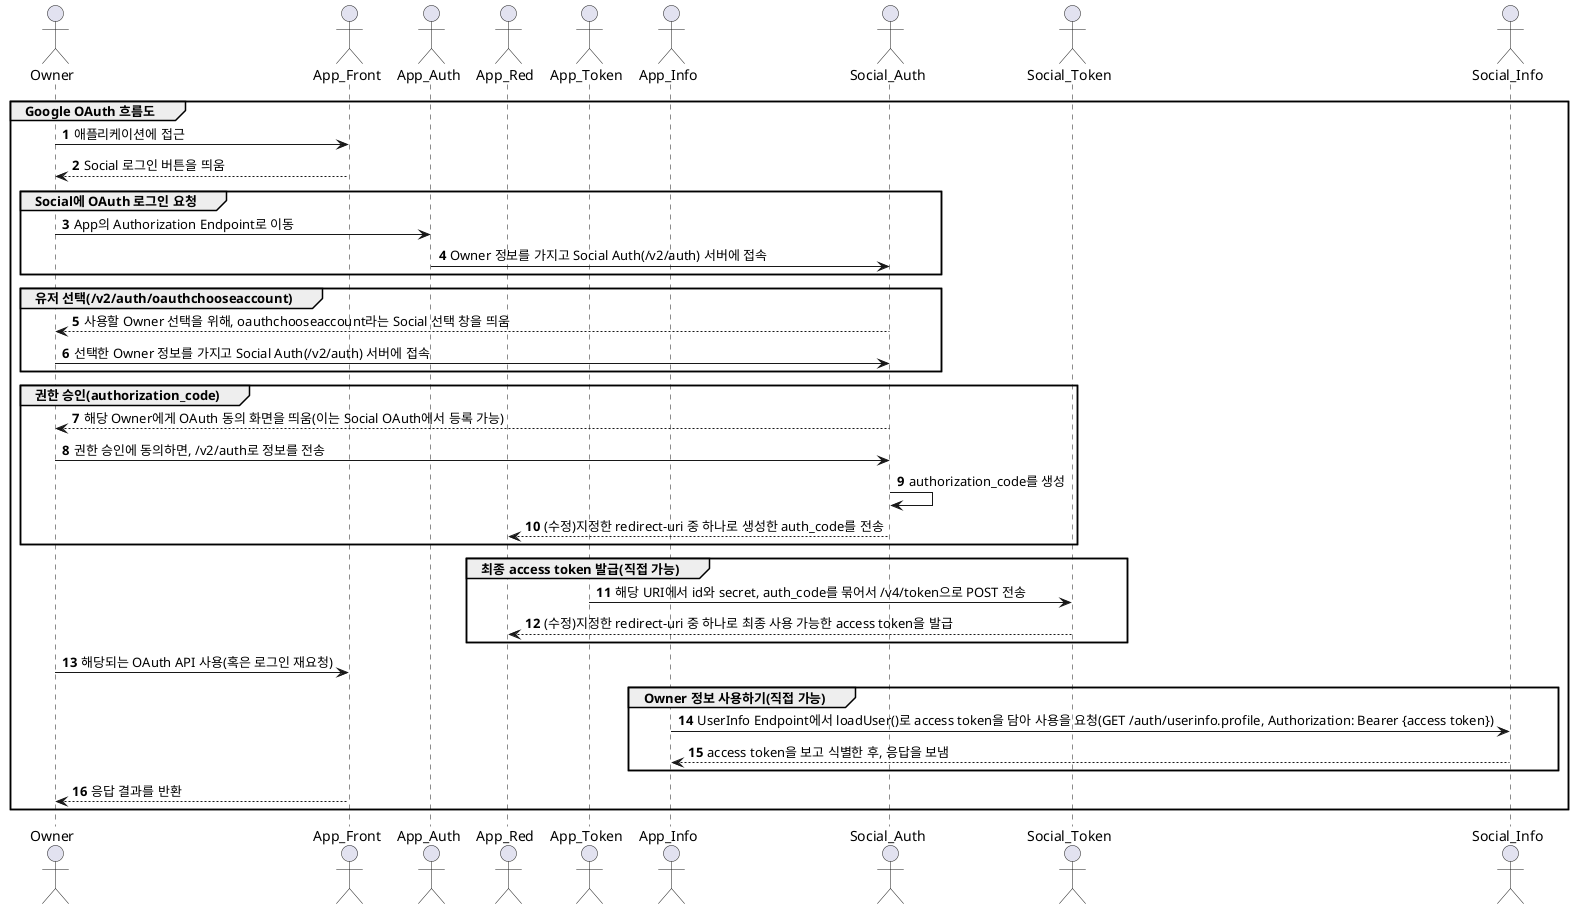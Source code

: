 @startuml

actor Owner

actor App_Front
actor App_Auth
actor App_Red
actor App_Token
actor App_Info

actor Social_Auth
actor Social_Token
actor Social_Info

autonumber

group Google OAuth 흐름도
   Owner -> App_Front : 애플리케이션에 접근
   return  Social 로그인 버튼을 띄움

   group Social에 OAuth 로그인 요청
      Owner -> App_Auth : App의 Authorization Endpoint로 이동
      App_Auth -> Social_Auth : Owner 정보를 가지고 Social Auth(/v2/auth) 서버에 접속
   end

   group 유저 선택(/v2/auth/oauthchooseaccount)
      Social_Auth --> Owner : 사용할 Owner 선택을 위해, oauthchooseaccount라는 Social 선택 창을 띄움
      Owner -> Social_Auth : 선택한 Owner 정보를 가지고 Social Auth(/v2/auth) 서버에 접속
   end

   group 권한 승인(authorization_code)
      Social_Auth --> Owner : 해당 Owner에게 OAuth 동의 화면을 띄움(이는 Social OAuth에서 등록 가능)
      Owner -> Social_Auth : 권한 승인에 동의하면, /v2/auth로 정보를 전송
      Social_Auth -> Social_Auth : authorization_code를 생성
      Social_Auth --> App_Red : (수정)지정한 redirect-uri 중 하나로 생성한 auth_code를 전송
   end

   group 최종 access token 발급(직접 가능)
      App_Token -> Social_Token : 해당 URI에서 id와 secret, auth_code를 묶어서 /v4/token으로 POST 전송
      Social_Token --> App_Red :  (수정)지정한 redirect-uri 중 하나로 최종 사용 가능한 access token을 발급
   end

   Owner -> App_Front : 해당되는 OAuth API 사용(혹은 로그인 재요청)
   group Owner 정보 사용하기(직접 가능)
      App_Info -> Social_Info : UserInfo Endpoint에서 loadUser()로 access token을 담아 사용을 요청(GET /auth/userinfo.profile, Authorization: Bearer {access token})
      Social_Info --> App_Info : access token을 보고 식별한 후, 응답을 보냄
   end
   App_Front --> Owner : 응답 결과를 반환
end
@enduml
